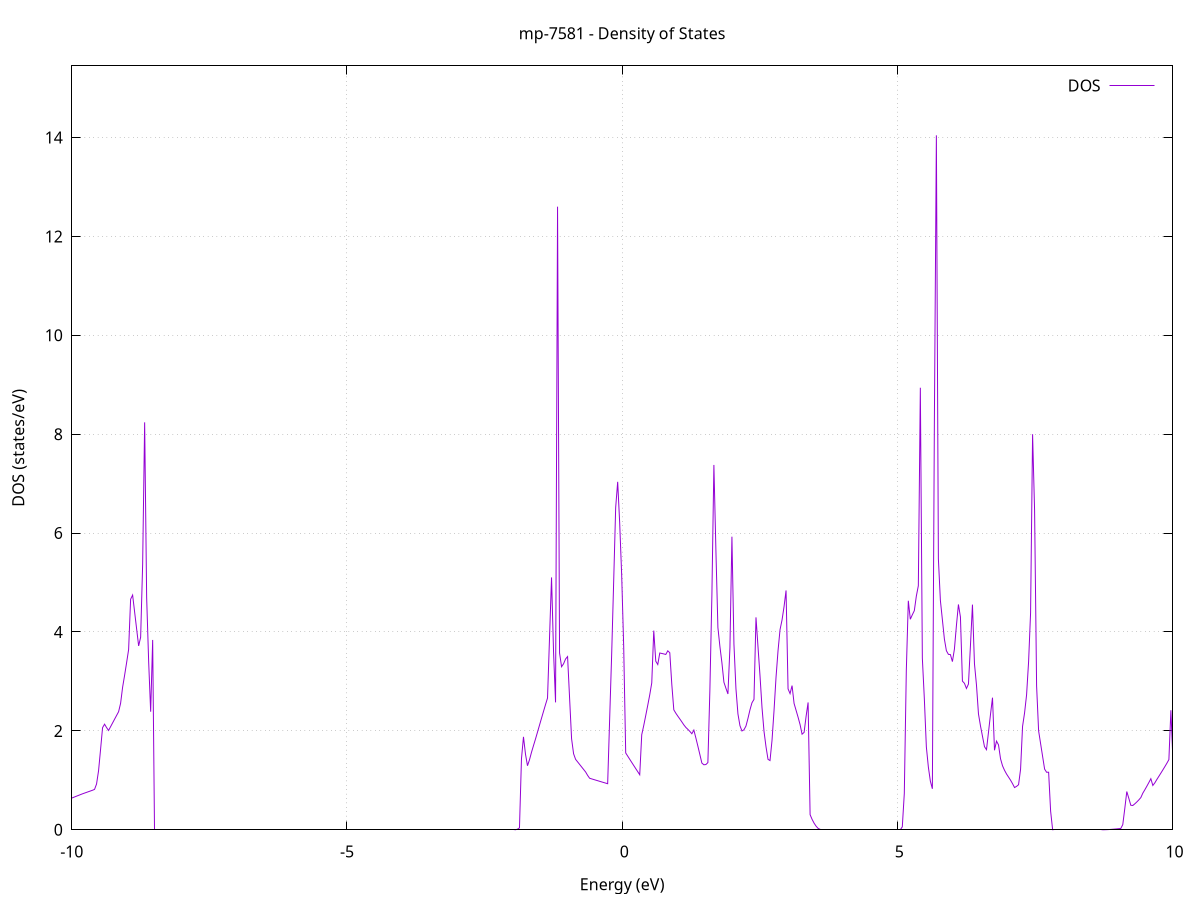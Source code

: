 set title 'mp-7581 - Density of States'
set xlabel 'Energy (eV)'
set ylabel 'DOS (states/eV)'
set grid
set xrange [-10:10]
set yrange [0:15.448]
set xzeroaxis lt -1
set terminal png size 800,600
set output 'mp-7581_dos_gnuplot.png'
plot '-' using 1:2 with lines title 'DOS'
-34.825600 0.000000
-34.789200 0.000000
-34.752800 0.000000
-34.716300 0.000000
-34.679900 0.000000
-34.643500 0.000000
-34.607100 0.000000
-34.570700 0.000000
-34.534300 0.000000
-34.497800 0.000000
-34.461400 0.000000
-34.425000 0.000000
-34.388600 0.000000
-34.352200 0.000000
-34.315700 0.000000
-34.279300 0.000000
-34.242900 0.000000
-34.206500 0.000000
-34.170100 0.000000
-34.133600 0.000000
-34.097200 0.000000
-34.060800 0.000000
-34.024400 0.000000
-33.988000 0.000000
-33.951500 0.000000
-33.915100 0.000000
-33.878700 0.000000
-33.842300 0.000000
-33.805900 0.000000
-33.769400 0.000000
-33.733000 0.000000
-33.696600 0.000000
-33.660200 0.000000
-33.623800 0.000000
-33.587300 0.000000
-33.550900 0.000000
-33.514500 0.000000
-33.478100 0.000000
-33.441700 0.000000
-33.405200 0.000000
-33.368800 0.000000
-33.332400 0.000000
-33.296000 0.000000
-33.259600 0.000000
-33.223100 0.000000
-33.186700 0.000000
-33.150300 0.000000
-33.113900 0.000000
-33.077500 0.000000
-33.041000 0.000000
-33.004600 0.000000
-32.968200 0.000000
-32.931800 0.000000
-32.895400 0.000000
-32.858900 0.000000
-32.822500 0.000000
-32.786100 0.000000
-32.749700 0.000000
-32.713300 0.000000
-32.676800 0.000000
-32.640400 0.000000
-32.604000 0.000000
-32.567600 0.000000
-32.531200 0.000000
-32.494700 0.000000
-32.458300 0.000000
-32.421900 0.000000
-32.385500 0.000000
-32.349100 0.000000
-32.312600 0.000000
-32.276200 0.000000
-32.239800 0.000000
-32.203400 0.000000
-32.167000 0.000000
-32.130500 0.000000
-32.094100 0.000000
-32.057700 0.000000
-32.021300 0.000000
-31.984900 0.000000
-31.948400 0.000000
-31.912000 0.000000
-31.875600 0.000000
-31.839200 0.000000
-31.802800 0.000000
-31.766300 0.000000
-31.729900 0.000000
-31.693500 0.000000
-31.657100 0.000000
-31.620700 0.000000
-31.584200 0.000000
-31.547800 0.000000
-31.511400 14.633200
-31.475000 10.689000
-31.438600 33.468000
-31.402100 81.244900
-31.365700 29.615900
-31.329300 19.784700
-31.292900 0.000000
-31.256500 0.000000
-31.220000 0.000000
-31.183600 0.000000
-31.147200 0.000000
-31.110800 0.000000
-31.074400 0.000000
-31.037900 0.000000
-31.001500 0.000000
-30.965100 0.000000
-30.928700 0.000000
-30.892300 0.000000
-30.855800 0.000000
-30.819400 0.000000
-30.783000 0.000000
-30.746600 0.000000
-30.710200 0.000000
-30.673700 0.000000
-30.637300 0.000000
-30.600900 0.000000
-30.564500 0.000000
-30.528100 0.000000
-30.491600 0.000000
-30.455200 0.000000
-30.418800 0.000000
-30.382400 0.000000
-30.346000 0.000000
-30.309600 0.000000
-30.273100 0.000000
-30.236700 0.000000
-30.200300 0.000000
-30.163900 0.000000
-30.127500 0.000000
-30.091000 0.000000
-30.054600 0.000000
-30.018200 0.000000
-29.981800 0.000000
-29.945400 0.000000
-29.908900 0.000000
-29.872500 0.000000
-29.836100 0.000000
-29.799700 0.000000
-29.763300 0.000000
-29.726800 0.000000
-29.690400 0.000000
-29.654000 0.000000
-29.617600 0.000000
-29.581200 0.000000
-29.544700 0.000000
-29.508300 0.000000
-29.471900 0.000000
-29.435500 0.000000
-29.399100 0.000000
-29.362600 0.000000
-29.326200 0.000000
-29.289800 0.000000
-29.253400 0.000000
-29.217000 0.000000
-29.180500 0.000000
-29.144100 0.000000
-29.107700 0.000000
-29.071300 0.000000
-29.034900 0.000000
-28.998400 0.000000
-28.962000 0.000000
-28.925600 0.000000
-28.889200 0.000000
-28.852800 0.000000
-28.816300 0.000000
-28.779900 0.000000
-28.743500 0.000000
-28.707100 0.000000
-28.670700 0.000000
-28.634200 0.000000
-28.597800 0.000000
-28.561400 0.000000
-28.525000 0.000000
-28.488600 0.000000
-28.452100 0.000000
-28.415700 0.000000
-28.379300 0.000000
-28.342900 0.000000
-28.306500 0.000000
-28.270000 0.000000
-28.233600 0.000000
-28.197200 0.000000
-28.160800 0.000000
-28.124400 0.000000
-28.087900 0.000000
-28.051500 0.000000
-28.015100 0.000000
-27.978700 0.000000
-27.942300 0.000000
-27.905800 0.000000
-27.869400 0.000000
-27.833000 0.000000
-27.796600 0.000000
-27.760200 0.000000
-27.723700 0.000000
-27.687300 0.000000
-27.650900 0.000000
-27.614500 0.000000
-27.578100 0.000000
-27.541600 0.000000
-27.505200 0.000000
-27.468800 0.000000
-27.432400 0.000000
-27.396000 0.000000
-27.359500 0.000000
-27.323100 0.000000
-27.286700 0.000000
-27.250300 0.000000
-27.213900 0.000000
-27.177400 0.000000
-27.141000 0.000000
-27.104600 0.000000
-27.068200 0.000000
-27.031800 0.000000
-26.995300 0.000000
-26.958900 0.000000
-26.922500 0.000000
-26.886100 0.000000
-26.849700 0.000000
-26.813200 0.000000
-26.776800 0.000000
-26.740400 0.000000
-26.704000 0.000000
-26.667600 0.000000
-26.631100 0.000000
-26.594700 0.000000
-26.558300 0.000000
-26.521900 0.000000
-26.485500 0.000000
-26.449000 0.000000
-26.412600 0.000000
-26.376200 0.000000
-26.339800 0.000000
-26.303400 0.000000
-26.266900 0.000000
-26.230500 0.000000
-26.194100 0.000000
-26.157700 0.000000
-26.121300 0.000000
-26.084900 0.000000
-26.048400 0.000000
-26.012000 0.000000
-25.975600 0.000000
-25.939200 0.000000
-25.902800 0.000000
-25.866300 0.000000
-25.829900 0.000000
-25.793500 0.000000
-25.757100 0.000000
-25.720700 0.000000
-25.684200 0.000000
-25.647800 0.000000
-25.611400 0.000000
-25.575000 0.000000
-25.538600 0.000000
-25.502100 0.000000
-25.465700 0.000000
-25.429300 0.000000
-25.392900 0.000000
-25.356500 0.000000
-25.320000 0.000000
-25.283600 0.000000
-25.247200 0.000000
-25.210800 0.000000
-25.174400 0.000000
-25.137900 0.000000
-25.101500 0.000000
-25.065100 0.000000
-25.028700 0.000000
-24.992300 0.000000
-24.955800 0.000000
-24.919400 0.000000
-24.883000 0.000000
-24.846600 0.000000
-24.810200 0.000000
-24.773700 0.000000
-24.737300 0.000000
-24.700900 0.000000
-24.664500 0.000000
-24.628100 0.000000
-24.591600 0.000000
-24.555200 0.000000
-24.518800 0.000000
-24.482400 0.000000
-24.446000 0.000000
-24.409500 0.000000
-24.373100 0.000000
-24.336700 0.000000
-24.300300 0.000000
-24.263900 0.000000
-24.227400 0.000000
-24.191000 0.000000
-24.154600 0.000000
-24.118200 0.000000
-24.081800 0.000000
-24.045300 0.000000
-24.008900 0.000000
-23.972500 0.000000
-23.936100 0.000000
-23.899700 0.000000
-23.863200 0.000000
-23.826800 0.000000
-23.790400 0.000000
-23.754000 0.000000
-23.717600 0.000000
-23.681100 0.000000
-23.644700 0.000000
-23.608300 0.000000
-23.571900 0.000000
-23.535500 0.000000
-23.499000 0.000000
-23.462600 0.000000
-23.426200 0.000000
-23.389800 0.000000
-23.353400 0.000000
-23.316900 0.000000
-23.280500 0.000000
-23.244100 0.000000
-23.207700 0.000000
-23.171300 0.000000
-23.134800 0.000000
-23.098400 0.000000
-23.062000 0.000000
-23.025600 0.000000
-22.989200 0.000000
-22.952700 0.000000
-22.916300 0.000000
-22.879900 0.000000
-22.843500 0.000000
-22.807100 0.000000
-22.770600 0.000000
-22.734200 0.000000
-22.697800 0.000000
-22.661400 0.000000
-22.625000 0.000000
-22.588500 0.000000
-22.552100 0.000000
-22.515700 0.000000
-22.479300 0.000000
-22.442900 0.000000
-22.406400 0.000000
-22.370000 0.000000
-22.333600 0.000000
-22.297200 0.000000
-22.260800 0.000000
-22.224300 0.000000
-22.187900 0.000000
-22.151500 0.000000
-22.115100 0.000000
-22.078700 0.000000
-22.042200 0.000000
-22.005800 0.000000
-21.969400 0.000000
-21.933000 0.000000
-21.896600 0.000000
-21.860200 0.000000
-21.823700 0.000000
-21.787300 0.000000
-21.750900 0.000000
-21.714500 0.000000
-21.678100 0.000000
-21.641600 0.000000
-21.605200 0.000000
-21.568800 0.000000
-21.532400 0.000000
-21.496000 0.000000
-21.459500 0.000000
-21.423100 0.000000
-21.386700 0.000000
-21.350300 0.000000
-21.313900 0.000000
-21.277400 0.000000
-21.241000 0.000000
-21.204600 0.000000
-21.168200 0.000000
-21.131800 0.000000
-21.095300 0.000000
-21.058900 0.000000
-21.022500 0.000000
-20.986100 0.000000
-20.949700 0.000000
-20.913200 0.000000
-20.876800 0.000000
-20.840400 0.000000
-20.804000 0.000000
-20.767600 0.000000
-20.731100 0.000000
-20.694700 0.000000
-20.658300 0.000000
-20.621900 0.000000
-20.585500 0.000000
-20.549000 0.000000
-20.512600 0.000000
-20.476200 0.000000
-20.439800 0.000000
-20.403400 0.000000
-20.366900 0.000000
-20.330500 0.000000
-20.294100 0.000000
-20.257700 0.000000
-20.221300 0.000000
-20.184800 0.000000
-20.148400 0.000000
-20.112000 0.000000
-20.075600 0.000000
-20.039200 0.000000
-20.002700 0.000000
-19.966300 0.000000
-19.929900 0.000000
-19.893500 0.000000
-19.857100 0.000000
-19.820600 0.000000
-19.784200 0.000000
-19.747800 0.000000
-19.711400 0.000000
-19.675000 0.000000
-19.638500 0.000000
-19.602100 0.000000
-19.565700 0.000000
-19.529300 0.000000
-19.492900 0.000000
-19.456400 0.000000
-19.420000 0.000000
-19.383600 0.000000
-19.347200 0.000000
-19.310800 0.000000
-19.274300 0.000000
-19.237900 0.000000
-19.201500 0.000000
-19.165100 0.000000
-19.128700 0.000000
-19.092200 0.000000
-19.055800 0.000000
-19.019400 0.000000
-18.983000 0.000000
-18.946600 0.000000
-18.910100 0.000000
-18.873700 0.000000
-18.837300 0.000000
-18.800900 0.000000
-18.764500 0.000000
-18.728000 0.000000
-18.691600 0.000000
-18.655200 0.000000
-18.618800 0.000000
-18.582400 0.000000
-18.545900 0.000000
-18.509500 0.000000
-18.473100 0.000000
-18.436700 0.000000
-18.400300 0.000000
-18.363800 0.000000
-18.327400 0.000000
-18.291000 0.000000
-18.254600 0.000000
-18.218200 0.000000
-18.181700 0.000000
-18.145300 0.000000
-18.108900 0.000000
-18.072500 0.000000
-18.036100 0.000000
-17.999600 0.000000
-17.963200 0.000000
-17.926800 0.000000
-17.890400 0.000000
-17.854000 0.000000
-17.817500 0.000000
-17.781100 0.000000
-17.744700 0.000000
-17.708300 0.000000
-17.671900 0.000000
-17.635500 0.000000
-17.599000 0.000000
-17.562600 0.000000
-17.526200 0.000000
-17.489800 0.000000
-17.453400 0.000000
-17.416900 0.000000
-17.380500 0.000000
-17.344100 0.000000
-17.307700 0.000000
-17.271300 0.000000
-17.234800 0.000000
-17.198400 0.000000
-17.162000 0.000000
-17.125600 0.000000
-17.089200 0.000000
-17.052700 0.000000
-17.016300 0.000000
-16.979900 0.000000
-16.943500 0.000000
-16.907100 0.000000
-16.870600 0.000000
-16.834200 0.000000
-16.797800 0.000000
-16.761400 0.000000
-16.725000 0.000000
-16.688500 0.000000
-16.652100 0.000000
-16.615700 0.000000
-16.579300 0.000000
-16.542900 0.000000
-16.506400 0.000000
-16.470000 0.000000
-16.433600 0.000000
-16.397200 0.000000
-16.360800 0.000000
-16.324300 0.000000
-16.287900 0.000000
-16.251500 0.000000
-16.215100 0.000000
-16.178700 0.000000
-16.142200 0.000000
-16.105800 0.000000
-16.069400 0.000000
-16.033000 0.000000
-15.996600 0.000000
-15.960100 0.000000
-15.923700 0.000000
-15.887300 0.000000
-15.850900 0.000000
-15.814500 0.000000
-15.778000 0.000000
-15.741600 0.000000
-15.705200 0.000000
-15.668800 0.000000
-15.632400 0.000000
-15.595900 0.000000
-15.559500 0.000000
-15.523100 0.000000
-15.486700 0.000000
-15.450300 0.000000
-15.413800 0.000000
-15.377400 0.000000
-15.341000 0.000000
-15.304600 0.000000
-15.268200 0.000000
-15.231700 0.000000
-15.195300 0.000000
-15.158900 0.000000
-15.122500 0.000000
-15.086100 0.000000
-15.049600 0.000000
-15.013200 0.000000
-14.976800 0.000000
-14.940400 0.000000
-14.904000 0.000000
-14.867500 0.000000
-14.831100 0.000000
-14.794700 0.000000
-14.758300 0.000000
-14.721900 0.000000
-14.685400 0.000000
-14.649000 0.000000
-14.612600 0.000000
-14.576200 0.000000
-14.539800 0.000000
-14.503300 0.000000
-14.466900 0.000000
-14.430500 0.000000
-14.394100 0.000000
-14.357700 0.000000
-14.321200 0.000000
-14.284800 0.000000
-14.248400 0.000000
-14.212000 0.000000
-14.175600 0.000000
-14.139100 0.000000
-14.102700 0.000000
-14.066300 0.000000
-14.029900 0.000000
-13.993500 0.000000
-13.957000 0.000000
-13.920600 0.000000
-13.884200 0.000000
-13.847800 0.000000
-13.811400 0.000000
-13.774900 0.000000
-13.738500 0.000000
-13.702100 0.000000
-13.665700 0.000000
-13.629300 0.000000
-13.592800 0.000000
-13.556400 0.000000
-13.520000 0.000000
-13.483600 0.000000
-13.447200 0.000000
-13.410800 0.000000
-13.374300 0.000000
-13.337900 0.000000
-13.301500 0.000000
-13.265100 0.000000
-13.228700 0.000000
-13.192200 0.000000
-13.155800 0.000000
-13.119400 0.000000
-13.083000 0.000000
-13.046600 0.000000
-13.010100 0.000000
-12.973700 0.000000
-12.937300 0.000000
-12.900900 0.000000
-12.864500 0.000000
-12.828000 0.000000
-12.791600 0.000000
-12.755200 0.000000
-12.718800 0.000000
-12.682400 0.000000
-12.645900 0.000000
-12.609500 0.000000
-12.573100 0.000000
-12.536700 0.000000
-12.500300 0.000000
-12.463800 0.000000
-12.427400 0.000000
-12.391000 0.000000
-12.354600 0.000000
-12.318200 0.000000
-12.281700 0.000000
-12.245300 0.000000
-12.208900 0.000000
-12.172500 0.000000
-12.136100 0.000000
-12.099600 0.000000
-12.063200 0.000000
-12.026800 0.000000
-11.990400 0.000000
-11.954000 0.000000
-11.917500 0.000000
-11.881100 0.000000
-11.844700 0.000000
-11.808300 0.000000
-11.771900 0.000000
-11.735400 0.000000
-11.699000 0.000000
-11.662600 0.000000
-11.626200 0.000000
-11.589800 0.000000
-11.553300 0.000000
-11.516900 0.000000
-11.480500 0.000000
-11.444100 0.000000
-11.407700 0.000000
-11.371200 0.000000
-11.334800 0.000000
-11.298400 0.000000
-11.262000 0.000000
-11.225600 0.000000
-11.189100 0.000000
-11.152700 0.000000
-11.116300 0.000000
-11.079900 0.000000
-11.043500 0.000000
-11.007000 0.000000
-10.970600 0.000000
-10.934200 0.000000
-10.897800 0.000000
-10.861400 0.000000
-10.824900 0.000000
-10.788500 0.000000
-10.752100 0.000000
-10.715700 0.000000
-10.679300 0.000000
-10.642800 0.000000
-10.606400 0.000000
-10.570000 0.000000
-10.533600 0.036000
-10.497200 0.147400
-10.460700 0.275500
-10.424300 0.403700
-10.387900 0.531900
-10.351500 0.660000
-10.315100 0.788200
-10.278600 0.713100
-10.242200 0.534500
-10.205800 0.550600
-10.169400 0.566700
-10.133000 0.582800
-10.096500 0.598900
-10.060100 0.615000
-10.023700 0.631100
-9.987300 0.647200
-9.950900 0.663300
-9.914400 0.679400
-9.878000 0.695400
-9.841600 0.711500
-9.805200 0.727300
-9.768800 0.741900
-9.732300 0.756300
-9.695900 0.770700
-9.659500 0.785000
-9.623100 0.799400
-9.586700 0.816600
-9.550200 0.925500
-9.513800 1.193600
-9.477400 1.622100
-9.441000 2.064300
-9.404600 2.135300
-9.368100 2.067000
-9.331700 2.008400
-9.295300 2.084300
-9.258900 2.160200
-9.222500 2.236100
-9.186100 2.311900
-9.149600 2.387300
-9.113200 2.557600
-9.076800 2.881500
-9.040400 3.123900
-9.004000 3.379400
-8.967500 3.644600
-8.931100 4.662100
-8.894700 4.746500
-8.858300 4.403700
-8.821900 4.060900
-8.785400 3.718100
-8.749000 3.894400
-8.712600 5.363000
-8.676200 8.239500
-8.639800 4.697800
-8.603300 3.397400
-8.566900 2.386900
-8.530500 3.838600
-8.494100 0.000000
-8.457700 0.000000
-8.421200 0.000000
-8.384800 0.000000
-8.348400 0.000000
-8.312000 0.000000
-8.275600 0.000000
-8.239100 0.000000
-8.202700 0.000000
-8.166300 0.000000
-8.129900 0.000000
-8.093500 0.000000
-8.057000 0.000000
-8.020600 0.000000
-7.984200 0.000000
-7.947800 0.000000
-7.911400 0.000000
-7.874900 0.000000
-7.838500 0.000000
-7.802100 0.000000
-7.765700 0.000000
-7.729300 0.000000
-7.692800 0.000000
-7.656400 0.000000
-7.620000 0.000000
-7.583600 0.000000
-7.547200 0.000000
-7.510700 0.000000
-7.474300 0.000000
-7.437900 0.000000
-7.401500 0.000000
-7.365100 0.000000
-7.328600 0.000000
-7.292200 0.000000
-7.255800 0.000000
-7.219400 0.000000
-7.183000 0.000000
-7.146500 0.000000
-7.110100 0.000000
-7.073700 0.000000
-7.037300 0.000000
-7.000900 0.000000
-6.964400 0.000000
-6.928000 0.000000
-6.891600 0.000000
-6.855200 0.000000
-6.818800 0.000000
-6.782300 0.000000
-6.745900 0.000000
-6.709500 0.000000
-6.673100 0.000000
-6.636700 0.000000
-6.600200 0.000000
-6.563800 0.000000
-6.527400 0.000000
-6.491000 0.000000
-6.454600 0.000000
-6.418100 0.000000
-6.381700 0.000000
-6.345300 0.000000
-6.308900 0.000000
-6.272500 0.000000
-6.236000 0.000000
-6.199600 0.000000
-6.163200 0.000000
-6.126800 0.000000
-6.090400 0.000000
-6.053900 0.000000
-6.017500 0.000000
-5.981100 0.000000
-5.944700 0.000000
-5.908300 0.000000
-5.871800 0.000000
-5.835400 0.000000
-5.799000 0.000000
-5.762600 0.000000
-5.726200 0.000000
-5.689700 0.000000
-5.653300 0.000000
-5.616900 0.000000
-5.580500 0.000000
-5.544100 0.000000
-5.507600 0.000000
-5.471200 0.000000
-5.434800 0.000000
-5.398400 0.000000
-5.362000 0.000000
-5.325500 0.000000
-5.289100 0.000000
-5.252700 0.000000
-5.216300 0.000000
-5.179900 0.000000
-5.143400 0.000000
-5.107000 0.000000
-5.070600 0.000000
-5.034200 0.000000
-4.997800 0.000000
-4.961400 0.000000
-4.924900 0.000000
-4.888500 0.000000
-4.852100 0.000000
-4.815700 0.000000
-4.779300 0.000000
-4.742800 0.000000
-4.706400 0.000000
-4.670000 0.000000
-4.633600 0.000000
-4.597200 0.000000
-4.560700 0.000000
-4.524300 0.000000
-4.487900 0.000000
-4.451500 0.000000
-4.415100 0.000000
-4.378600 0.000000
-4.342200 0.000000
-4.305800 0.000000
-4.269400 0.000000
-4.233000 0.000000
-4.196500 0.000000
-4.160100 0.000000
-4.123700 0.000000
-4.087300 0.000000
-4.050900 0.000000
-4.014400 0.000000
-3.978000 0.000000
-3.941600 0.000000
-3.905200 0.000000
-3.868800 0.000000
-3.832300 0.000000
-3.795900 0.000000
-3.759500 0.000000
-3.723100 0.000000
-3.686700 0.000000
-3.650200 0.000000
-3.613800 0.000000
-3.577400 0.000000
-3.541000 0.000000
-3.504600 0.000000
-3.468100 0.000000
-3.431700 0.000000
-3.395300 0.000000
-3.358900 0.000000
-3.322500 0.000000
-3.286000 0.000000
-3.249600 0.000000
-3.213200 0.000000
-3.176800 0.000000
-3.140400 0.000000
-3.103900 0.000000
-3.067500 0.000000
-3.031100 0.000000
-2.994700 0.000000
-2.958300 0.000000
-2.921800 0.000000
-2.885400 0.000000
-2.849000 0.000000
-2.812600 0.000000
-2.776200 0.000000
-2.739700 0.000000
-2.703300 0.000000
-2.666900 0.000000
-2.630500 0.000000
-2.594100 0.000000
-2.557600 0.000000
-2.521200 0.000000
-2.484800 0.000000
-2.448400 0.000000
-2.412000 0.000000
-2.375500 0.000000
-2.339100 0.000000
-2.302700 0.000000
-2.266300 0.000000
-2.229900 0.000000
-2.193400 0.000000
-2.157000 0.000000
-2.120600 0.000000
-2.084200 0.000000
-2.047800 0.000000
-2.011300 0.000000
-1.974900 0.000000
-1.938500 0.000300
-1.902100 0.011900
-1.865700 0.038300
-1.829200 1.435700
-1.792800 1.879400
-1.756400 1.530500
-1.720000 1.294800
-1.683600 1.414600
-1.647100 1.567000
-1.610700 1.702700
-1.574300 1.835900
-1.537900 1.975800
-1.501500 2.115700
-1.465000 2.256100
-1.428600 2.394800
-1.392200 2.531600
-1.355800 2.664400
-1.319400 3.888300
-1.282900 5.103100
-1.246500 3.599100
-1.210100 2.576300
-1.173700 12.601200
-1.137300 3.575000
-1.100800 3.297400
-1.064400 3.356600
-1.028000 3.453900
-0.991600 3.502500
-0.955200 2.669700
-0.918700 1.841500
-0.882300 1.537300
-0.845900 1.424600
-0.809500 1.373400
-0.773100 1.322300
-0.736700 1.271100
-0.700200 1.220000
-0.663800 1.168900
-0.627400 1.100000
-0.591000 1.042300
-0.554600 1.029200
-0.518100 1.016900
-0.481700 1.004700
-0.445300 0.992400
-0.408900 0.980200
-0.372500 0.968000
-0.336000 0.955900
-0.299600 0.943800
-0.263200 0.931700
-0.226800 2.245700
-0.190400 3.548800
-0.153900 5.023700
-0.117500 6.517500
-0.081100 7.035800
-0.044700 6.205800
-0.008300 5.146000
0.028200 3.703400
0.064600 1.553800
0.101000 1.489900
0.137400 1.426400
0.173800 1.363100
0.210300 1.300100
0.246700 1.237400
0.283100 1.175000
0.319500 1.112800
0.355900 1.922200
0.392400 2.108500
0.428800 2.310600
0.465200 2.517800
0.501600 2.729900
0.538000 2.969400
0.574500 4.027100
0.610900 3.409200
0.647300 3.341800
0.683700 3.574400
0.720100 3.565700
0.756600 3.556100
0.793000 3.545600
0.829400 3.619200
0.865800 3.580200
0.902200 2.940700
0.938700 2.425900
0.975100 2.357900
1.011500 2.298100
1.047900 2.241000
1.084300 2.182500
1.120800 2.121900
1.157200 2.070300
1.193600 2.031200
1.230000 1.989700
1.266400 1.942200
1.302900 2.015800
1.339300 1.858500
1.375700 1.692100
1.412100 1.522100
1.448500 1.349100
1.485000 1.314700
1.521400 1.319200
1.557800 1.358700
1.594200 2.824600
1.630600 4.740000
1.667100 7.378100
1.703500 5.656400
1.739900 4.088900
1.776300 3.707800
1.812700 3.378600
1.849200 2.983700
1.885600 2.862200
1.922000 2.746400
1.958400 3.682600
1.994800 5.927200
2.031300 3.754600
2.067700 2.853800
2.104100 2.342400
2.140500 2.105600
2.176900 1.998100
2.213400 2.022600
2.249800 2.097600
2.286200 2.252300
2.322600 2.425300
2.359000 2.568200
2.395500 2.636600
2.431900 4.295500
2.468300 3.702800
2.504700 3.119800
2.541100 2.473600
2.577600 1.991800
2.614000 1.678600
2.650400 1.424100
2.686800 1.399900
2.723200 1.808300
2.759700 2.409500
2.796100 3.082700
2.832500 3.622200
2.868900 4.047300
2.905300 4.242500
2.941800 4.512300
2.978200 4.839700
3.014600 2.849200
3.051000 2.753800
3.087400 2.915700
3.123900 2.555300
3.160300 2.415900
3.196700 2.276700
3.233100 2.126400
3.269500 1.933100
3.306000 1.969200
3.342400 2.293200
3.378800 2.574900
3.415200 0.304900
3.451600 0.210200
3.488000 0.133000
3.524500 0.072300
3.560900 0.027500
3.597300 0.000000
3.633700 0.000000
3.670100 0.000000
3.706600 0.000000
3.743000 0.000000
3.779400 0.000000
3.815800 0.000000
3.852200 0.000000
3.888700 0.000000
3.925100 0.000000
3.961500 0.000000
3.997900 0.000000
4.034300 0.000000
4.070800 0.000000
4.107200 0.000000
4.143600 0.000000
4.180000 0.000000
4.216400 0.000000
4.252900 0.000000
4.289300 0.000000
4.325700 0.000000
4.362100 0.000000
4.398500 0.000000
4.435000 0.000000
4.471400 0.000000
4.507800 0.000000
4.544200 0.000000
4.580600 0.000000
4.617100 0.000000
4.653500 0.000000
4.689900 0.000000
4.726300 0.000000
4.762700 0.000000
4.799200 0.000000
4.835600 0.000000
4.872000 0.000000
4.908400 0.000000
4.944800 0.000000
4.981300 0.000000
5.017700 0.000000
5.054100 0.000000
5.090500 0.059900
5.126900 0.734900
5.163400 3.217200
5.199800 4.631600
5.236200 4.257000
5.272600 4.347200
5.309000 4.431200
5.345500 4.725200
5.381900 4.934000
5.418300 8.939200
5.454700 3.470800
5.491100 2.647200
5.527600 1.675200
5.564000 1.267600
5.600400 0.983000
5.636800 0.829000
5.673200 8.245200
5.709700 14.043700
5.746100 5.479900
5.782500 4.636600
5.818900 4.247700
5.855300 3.856300
5.891800 3.620200
5.928200 3.547700
5.964600 3.542800
6.001000 3.400600
6.037400 3.653200
6.073900 4.130100
6.110300 4.556800
6.146700 4.304000
6.183100 3.005400
6.219500 2.962400
6.256000 2.857700
6.292400 2.946000
6.328800 3.726000
6.365200 4.553700
6.401600 3.359300
6.438100 2.929500
6.474500 2.342900
6.510900 2.101900
6.547300 1.890900
6.583700 1.680700
6.620200 1.619800
6.656600 1.973200
6.693000 2.334600
6.729400 2.671500
6.765800 1.607700
6.802300 1.793000
6.838700 1.717300
6.875100 1.437200
6.911500 1.293800
6.947900 1.203000
6.984400 1.127800
7.020800 1.065600
7.057200 1.003100
7.093600 0.932500
7.130000 0.853800
7.166500 0.877600
7.202900 0.911100
7.239300 1.220800
7.275700 2.091700
7.312100 2.363300
7.348600 2.728000
7.385000 3.394400
7.421400 4.385900
7.457800 7.999400
7.494200 6.453400
7.530700 2.909500
7.567100 2.001600
7.603500 1.741800
7.639900 1.483500
7.676300 1.226600
7.712700 1.162900
7.749200 1.163900
7.785600 0.375100
7.822000 0.000900
7.858400 0.000000
7.894800 0.000000
7.931300 0.000000
7.967700 0.000000
8.004100 0.000000
8.040500 0.000000
8.076900 0.000000
8.113400 0.000000
8.149800 0.000000
8.186200 0.000000
8.222600 0.000000
8.259000 0.000000
8.295500 0.000000
8.331900 0.000000
8.368300 0.000000
8.404700 0.000000
8.441100 0.000000
8.477600 0.000000
8.514000 0.000000
8.550400 0.000000
8.586800 0.000000
8.623200 0.000000
8.659700 0.000000
8.696100 0.000000
8.732500 0.000100
8.768900 0.000900
8.805300 0.002400
8.841800 0.004600
8.878200 0.007500
8.914600 0.010800
8.951000 0.014300
8.987400 0.018000
9.023900 0.022000
9.060300 0.026300
9.096700 0.104600
9.133100 0.428900
9.169500 0.773200
9.206000 0.637600
9.242400 0.495800
9.278800 0.491100
9.315200 0.524600
9.351600 0.562300
9.388100 0.604400
9.424500 0.650800
9.460900 0.740400
9.497300 0.808900
9.533700 0.880100
9.570200 0.954900
9.606600 1.032500
9.643000 0.896000
9.679400 0.949800
9.715800 1.017300
9.752300 1.081400
9.788700 1.145700
9.825100 1.211200
9.861500 1.277900
9.897900 1.345800
9.934400 1.419000
9.970800 2.417100
10.007200 1.418100
10.043600 1.168800
10.080000 1.196800
10.116500 1.225000
10.152900 1.253200
10.189300 1.281500
10.225700 1.317400
10.262100 1.389600
10.298600 1.470100
10.335000 1.558300
10.371400 1.648200
10.407800 1.892600
10.444200 1.642300
10.480700 1.385500
10.517100 1.166600
10.553500 1.060500
10.589900 1.022700
10.626300 1.005200
10.662800 1.003200
10.699200 1.026600
10.735600 1.075800
10.772000 1.114300
10.808400 1.126600
10.844900 1.199100
10.881300 1.318300
10.917700 1.485800
10.954100 1.716100
10.990500 1.934200
11.027000 1.895700
11.063400 2.207000
11.099800 2.518100
11.136200 2.734100
11.172600 2.743900
11.209100 2.742700
11.245500 2.721400
11.281900 2.682000
11.318300 2.641400
11.354700 2.565500
11.391200 2.508500
11.427600 2.501500
11.464000 2.549800
11.500400 2.539400
11.536800 2.522100
11.573300 2.520100
11.609700 2.399900
11.646100 2.236700
11.682500 2.067800
11.718900 1.902400
11.755400 1.743900
11.791800 1.592500
11.828200 1.448000
11.864600 1.310500
11.901000 1.228900
11.937400 1.175600
11.973900 1.127800
12.010300 1.089300
12.046700 1.353500
12.083100 1.578700
12.119500 1.723600
12.156000 1.828800
12.192400 1.919400
12.228800 2.022100
12.265200 2.148200
12.301600 2.305100
12.338100 2.497200
12.374500 2.683300
12.410900 3.307600
12.447300 3.085400
12.483700 2.860500
12.520200 2.490600
12.556600 2.337300
12.593000 2.260500
12.629400 2.275400
12.665800 2.211200
12.702300 2.161100
12.738700 2.126100
12.775100 2.108200
12.811500 2.106400
12.847900 2.261700
12.884400 2.198000
12.920800 2.188100
12.957200 2.372800
12.993600 2.599500
13.030000 2.931200
13.066500 3.382700
13.102900 3.857100
13.139300 3.991000
13.175700 3.509500
13.212100 3.340900
13.248600 3.474600
13.285000 3.449300
13.321400 3.793600
13.357800 3.053600
13.394200 2.360000
13.430700 2.145500
13.467100 2.058600
13.503500 1.987200
13.539900 1.911000
13.576300 1.901200
13.612800 1.884000
13.649200 1.853100
13.685600 1.796600
13.722000 1.722400
13.758400 1.650000
13.794900 1.579500
13.831300 1.511600
13.867700 1.446600
13.904100 1.386400
13.940500 1.333400
13.977000 1.281500
14.013400 1.206700
14.049800 1.138400
14.086200 1.082000
14.122600 1.065600
14.159100 1.155100
14.195500 1.296200
14.231900 1.476100
14.268300 1.609600
14.304700 1.787700
14.341200 1.981200
14.377600 2.203000
14.414000 2.479400
14.450400 2.851100
14.486800 3.405400
14.523300 4.021100
14.559700 4.040800
14.596100 3.659900
14.632500 3.187800
14.668900 3.045100
14.705400 3.007700
14.741800 2.957200
14.778200 2.323100
14.814600 2.250200
14.851000 2.238500
14.887500 2.373300
14.923900 2.120200
14.960300 1.717400
14.996700 1.999000
15.033100 1.627000
15.069600 1.353600
15.106000 1.278400
15.142400 1.332400
15.178800 1.412100
15.215200 1.576100
15.251700 2.082500
15.288100 2.255800
15.324500 2.408100
15.360900 2.485400
15.397300 2.240300
15.433800 2.449500
15.470200 2.571400
15.506600 2.712200
15.543000 2.883200
15.579400 3.232700
15.615900 3.541100
15.652300 3.698200
15.688700 4.024000
15.725100 3.676500
15.761500 3.114000
15.798000 2.865400
15.834400 2.693200
15.870800 2.598300
15.907200 2.543300
15.943600 2.482400
15.980100 2.407900
16.016500 2.320200
16.052900 2.194800
16.089300 2.012500
16.125700 1.894800
16.162100 1.724700
16.198600 1.504700
16.235000 1.252600
16.271400 1.229700
16.307800 1.450100
16.344200 1.576600
16.380700 1.633000
16.417100 2.019200
16.453500 2.284300
16.489900 2.317300
16.526300 2.451000
16.562800 2.680400
16.599200 2.789300
16.635600 2.675300
16.672000 2.445900
16.708400 2.445500
16.744900 2.492700
16.781300 2.486000
16.817700 2.458000
16.854100 2.298200
16.890500 2.277200
16.927000 2.504500
16.963400 2.503000
16.999800 2.358500
17.036200 2.382500
17.072600 2.529500
17.109100 2.685600
17.145500 2.801700
17.181900 2.778600
17.218300 2.617100
17.254700 2.441400
17.291200 2.351000
17.327600 2.258900
17.364000 2.165000
17.400400 2.984800
17.436800 2.789600
17.473300 2.117600
17.509700 1.763200
17.546100 1.468100
17.582500 1.225600
17.618900 1.182500
17.655400 1.271900
17.691800 1.561800
17.728200 2.008500
17.764600 2.020900
17.801000 2.200700
17.837500 2.378300
17.873900 2.553000
17.910300 3.811400
17.946700 3.978400
17.983100 3.383400
18.019600 3.046500
18.056000 2.907800
18.092400 2.829300
18.128800 2.619300
18.165200 2.450700
18.201700 2.307200
18.238100 2.153000
18.274500 1.975300
18.310900 1.797900
18.347300 1.663600
18.383800 1.546400
18.420200 1.536100
18.456600 1.552800
18.493000 1.580300
18.529400 1.628600
18.565900 1.700100
18.602300 1.776700
18.638700 1.894000
18.675100 2.083800
18.711500 2.149100
18.748000 2.186700
18.784400 2.226300
18.820800 2.242100
18.857200 2.231100
18.893600 2.212100
18.930100 2.208500
18.966500 2.212000
19.002900 2.194900
19.039300 2.174300
19.075700 2.123300
19.112200 1.987300
19.148600 1.970600
19.185000 2.141700
19.221400 2.212600
19.257800 2.237300
19.294300 2.233500
19.330700 2.251200
19.367100 2.274900
19.403500 2.276300
19.439900 2.335500
19.476400 2.461800
19.512800 2.886200
19.549200 2.827800
19.585600 2.639100
19.622000 2.358200
19.658500 2.159600
19.694900 1.914600
19.731300 1.712400
19.767700 1.575200
19.804100 1.455000
19.840600 1.382400
19.877000 1.349500
19.913400 1.332300
19.949800 1.321200
19.986200 1.324500
20.022700 1.341900
20.059100 1.365600
20.095500 1.394300
20.131900 1.422800
20.168300 1.463400
20.204800 1.513200
20.241200 1.547400
20.277600 1.582200
20.314000 1.633600
20.350400 1.695400
20.386800 1.813000
20.423300 2.249100
20.459700 2.403900
20.496100 2.468500
20.532500 2.848400
20.568900 3.294200
20.605400 3.790100
20.641800 4.738100
20.678200 6.082200
20.714600 7.346100
20.751000 8.077300
20.787500 9.666900
20.823900 7.883900
20.860300 4.135000
20.896700 3.656000
20.933100 3.579000
20.969600 3.517000
21.006000 3.470200
21.042400 3.464200
21.078800 3.299600
21.115200 3.152900
21.151700 3.066600
21.188100 2.944800
21.224500 2.884300
21.260900 2.810700
21.297300 2.745200
21.333800 2.728800
21.370200 2.722800
21.406600 2.739800
21.443000 2.870200
21.479400 2.886800
21.515900 3.627000
21.552300 3.206300
21.588700 2.861400
21.625100 2.664800
21.661500 2.638500
21.698000 2.743000
21.734400 2.911900
21.770800 3.162600
21.807200 3.290700
21.843600 3.403100
21.880100 3.363700
21.916500 3.071400
21.952900 2.590800
21.989300 2.164400
22.025700 1.836800
22.062200 2.132800
22.098600 2.757000
22.135000 2.885500
22.171400 2.949500
22.207800 3.181100
22.244300 3.350800
22.280700 3.437300
22.317100 3.485900
22.353500 3.447900
22.389900 3.467400
22.426400 2.995900
22.462800 2.468800
22.499200 1.961800
22.535600 1.540100
22.572000 1.352000
22.608500 1.281200
22.644900 1.338000
22.681300 1.428600
22.717700 1.528000
22.754100 1.629200
22.790600 1.781200
22.827000 1.929800
22.863400 2.060500
22.899800 2.171600
22.936200 2.292400
22.972700 2.423200
23.009100 2.789000
23.045500 3.116400
23.081900 3.381700
23.118300 3.557000
23.154800 3.641600
23.191200 3.541400
23.227600 3.383200
23.264000 3.099100
23.300400 2.774100
23.336900 2.525700
23.373300 2.365600
23.409700 2.220600
23.446100 2.081300
23.482500 1.947100
23.519000 1.863500
23.555400 1.863500
23.591800 1.813000
23.628200 1.763400
23.664600 1.834400
23.701100 1.910000
23.737500 1.976600
23.773900 2.157600
23.810300 2.397600
23.846700 2.488700
23.883200 2.436700
23.919600 2.438400
23.956000 2.506000
23.992400 2.625900
24.028800 2.704800
24.065300 2.636800
24.101700 2.585200
24.138100 2.530900
24.174500 2.542500
24.210900 2.499000
24.247400 2.449800
24.283800 2.418000
24.320200 2.424400
24.356600 2.448600
24.393000 2.505600
24.429500 2.621300
24.465900 2.757000
24.502300 2.856700
24.538700 2.848500
24.575100 3.038200
24.611500 2.805200
24.648000 2.778500
24.684400 2.734200
24.720800 2.832800
24.757200 2.799500
24.793600 2.679000
24.830100 2.592600
24.866500 2.527000
24.902900 2.572900
24.939300 2.630600
24.975700 2.797400
25.012200 2.794000
25.048600 2.800500
25.085000 2.811200
25.121400 2.792500
25.157800 2.771200
25.194300 2.758800
25.230700 2.754100
25.267100 2.773800
25.303500 2.812200
25.339900 2.865800
25.376400 2.797900
25.412800 2.809100
25.449200 2.830200
25.485600 2.840400
25.522000 2.835600
25.558500 2.843100
25.594900 2.975200
25.631300 2.829500
25.667700 2.614700
25.704100 2.478600
25.740600 2.585800
25.777000 2.648700
25.813400 2.662300
25.849800 2.681300
25.886200 2.711500
25.922700 2.737200
25.959100 2.654200
25.995500 2.527900
26.031900 2.485600
26.068300 2.493000
26.104800 2.751500
26.141200 2.359400
26.177600 2.500500
26.214000 2.678600
26.250400 2.856400
26.286900 3.028700
26.323300 3.032600
26.359700 3.003500
26.396100 2.961000
26.432500 2.951200
26.469000 2.981600
26.505400 3.018900
26.541800 3.053100
26.578200 3.074900
26.614600 3.020400
26.651100 2.952500
26.687500 3.010100
26.723900 3.057700
26.760300 3.061900
26.796700 2.934100
26.833200 2.733900
26.869600 2.538500
26.906000 2.724200
26.942400 2.931500
26.978800 3.001200
27.015300 3.058200
27.051700 3.192600
27.088100 3.617200
27.124500 3.021000
27.160900 2.367200
27.197400 2.437100
27.233800 2.456300
27.270200 2.501200
27.306600 2.575500
27.343000 2.704800
27.379500 2.810700
27.415900 3.763000
27.452300 4.465800
27.488700 3.727800
27.525100 3.236300
27.561600 2.956500
27.598000 2.853200
27.634400 2.556400
27.670800 2.235800
27.707200 2.229900
27.743700 2.248400
27.780100 2.274300
27.816500 2.317500
27.852900 2.443900
27.889300 2.638500
27.925800 2.962800
27.962200 2.955300
27.998600 3.140500
28.035000 3.329800
28.071400 3.790100
28.107900 4.127600
28.144300 4.377100
28.180700 4.369000
28.217100 4.056600
28.253500 3.893500
28.290000 3.724600
28.326400 3.624400
28.362800 3.479200
28.399200 3.398600
28.435600 3.605200
28.472100 3.654100
28.508500 3.283400
28.544900 3.169400
28.581300 3.084600
28.617700 3.124600
28.654200 2.609100
28.690600 2.428800
28.727000 2.327900
28.763400 2.274000
28.799800 2.149600
28.836200 2.222100
28.872700 2.312500
28.909100 2.318200
28.945500 2.251900
28.981900 2.298000
29.018300 2.337600
29.054800 2.364400
29.091200 2.403700
29.127600 2.525500
29.164000 3.045200
29.200400 4.209500
29.236900 3.435500
29.273300 2.929200
29.309700 3.028500
29.346100 2.974200
29.382500 2.766000
29.419000 2.596800
29.455400 2.484400
29.491800 2.392200
29.528200 2.266100
29.564600 2.209500
29.601100 2.278000
29.637500 2.339100
29.673900 2.393200
29.710300 2.440100
29.746700 2.938400
29.783200 2.786800
29.819600 2.780600
29.856000 2.816900
29.892400 2.746000
29.928800 2.704200
29.965300 2.759700
30.001700 3.121400
30.038100 3.210300
30.074500 2.849000
30.110900 2.226100
30.147400 2.076000
30.183800 2.008400
30.220200 1.974600
30.256600 1.978200
30.293000 1.964900
30.329500 2.016600
30.365900 2.071500
30.402300 2.030800
30.438700 2.097200
30.475100 2.280100
30.511600 2.426100
30.548000 2.419600
30.584400 2.424100
30.620800 2.520800
30.657200 2.610600
30.693700 2.778600
30.730100 2.933100
30.766500 3.084900
30.802900 3.221900
30.839300 3.350500
30.875800 3.233200
30.912200 2.882800
30.948600 2.746600
30.985000 2.609600
31.021400 2.489700
31.057900 2.512200
31.094300 2.446400
31.130700 2.356500
31.167100 2.298400
31.203500 2.268000
31.240000 2.290600
31.276400 2.335200
31.312800 2.415500
31.349200 2.528200
31.385600 2.639600
31.422100 2.767500
31.458500 2.839000
31.494900 2.990600
31.531300 2.956900
31.567700 3.123400
31.604200 3.451800
31.640600 3.736800
31.677000 3.860400
31.713400 3.808700
31.749800 3.760200
31.786300 3.766200
31.822700 3.428100
31.859100 3.201300
31.895500 3.058400
31.931900 2.912900
31.968400 2.907400
32.004800 2.954700
32.041200 2.713400
32.077600 2.418500
32.114000 2.397300
32.150500 2.482200
32.186900 2.630700
32.223300 3.373400
32.259700 3.461500
32.296100 3.560700
32.332600 3.453900
32.369000 3.733700
32.405400 3.736100
32.441800 3.839100
32.478200 4.129800
32.514700 4.102700
32.551100 4.292500
32.587500 3.766100
32.623900 3.096500
32.660300 2.864600
32.696800 3.074300
32.733200 3.183000
32.769600 3.254000
32.806000 3.319900
32.842400 3.464800
32.878900 3.623900
32.915300 3.797800
32.951700 4.208100
32.988100 4.277300
33.024500 4.057100
33.060900 3.548900
33.097400 3.451500
33.133800 3.053300
33.170200 2.626100
33.206600 2.453300
33.243000 2.408000
33.279500 2.476900
33.315900 2.615200
33.352300 2.754700
33.388700 2.809200
33.425100 2.865600
33.461600 2.958200
33.498000 3.069100
33.534400 3.539000
33.570800 3.585900
33.607200 4.132800
33.643700 4.819200
33.680100 5.118800
33.716500 4.165700
33.752900 3.644500
33.789300 3.325000
33.825800 2.960000
33.862200 2.884900
33.898600 2.779200
33.935000 2.483600
33.971400 2.434700
34.007900 2.438000
34.044300 2.396000
34.080700 2.342000
34.117100 2.295400
34.153500 2.256500
34.190000 2.240800
34.226400 2.182300
34.262800 2.118500
34.299200 2.270100
34.335600 1.481900
34.372100 1.160800
34.408500 0.943200
34.444900 0.695000
34.481300 0.414800
34.517700 0.260000
34.554200 0.165300
34.590600 0.092100
34.627000 0.040300
34.663400 0.009900
34.699800 0.000100
34.736300 0.000000
34.772700 0.000000
34.809100 0.000000
34.845500 0.000000
34.881900 0.000000
34.918400 0.000000
34.954800 0.000000
34.991200 0.000000
35.027600 0.000000
35.064000 0.000000
35.100500 0.000000
35.136900 0.000000
35.173300 0.000000
35.209700 0.000000
35.246100 0.000000
35.282600 0.000000
35.319000 0.000000
35.355400 0.000000
35.391800 0.000000
35.428200 0.000000
35.464700 0.000000
35.501100 0.000000
35.537500 0.000000
35.573900 0.000000
35.610300 0.000000
35.646800 0.000000
35.683200 0.000000
35.719600 0.000000
35.756000 0.000000
35.792400 0.000000
35.828900 0.000000
35.865300 0.000000
35.901700 0.000000
35.938100 0.000000
35.974500 0.000000
36.011000 0.000000
36.047400 0.000000
36.083800 0.000000
36.120200 0.000000
36.156600 0.000000
36.193100 0.000000
36.229500 0.000000
36.265900 0.000000
36.302300 0.000000
36.338700 0.000000
36.375200 0.000000
36.411600 0.000000
36.448000 0.000000
36.484400 0.000000
36.520800 0.000000
36.557300 0.000000
36.593700 0.000000
36.630100 0.000000
36.666500 0.000000
36.702900 0.000000
36.739400 0.000000
36.775800 0.000000
36.812200 0.000000
36.848600 0.000000
36.885000 0.000000
36.921500 0.000000
36.957900 0.000000
36.994300 0.000000
37.030700 0.000000
37.067100 0.000000
37.103600 0.000000
37.140000 0.000000
37.176400 0.000000
37.212800 0.000000
37.249200 0.000000
37.285600 0.000000
37.322100 0.000000
37.358500 0.000000
37.394900 0.000000
37.431300 0.000000
37.467700 0.000000
37.504200 0.000000
37.540600 0.000000
37.577000 0.000000
37.613400 0.000000
37.649800 0.000000
37.686300 0.000000
37.722700 0.000000
37.759100 0.000000
37.795500 0.000000
37.831900 0.000000
37.868400 0.000000
37.904800 0.000000
37.941200 0.000000
37.977600 0.000000
38.014000 0.000000
e
